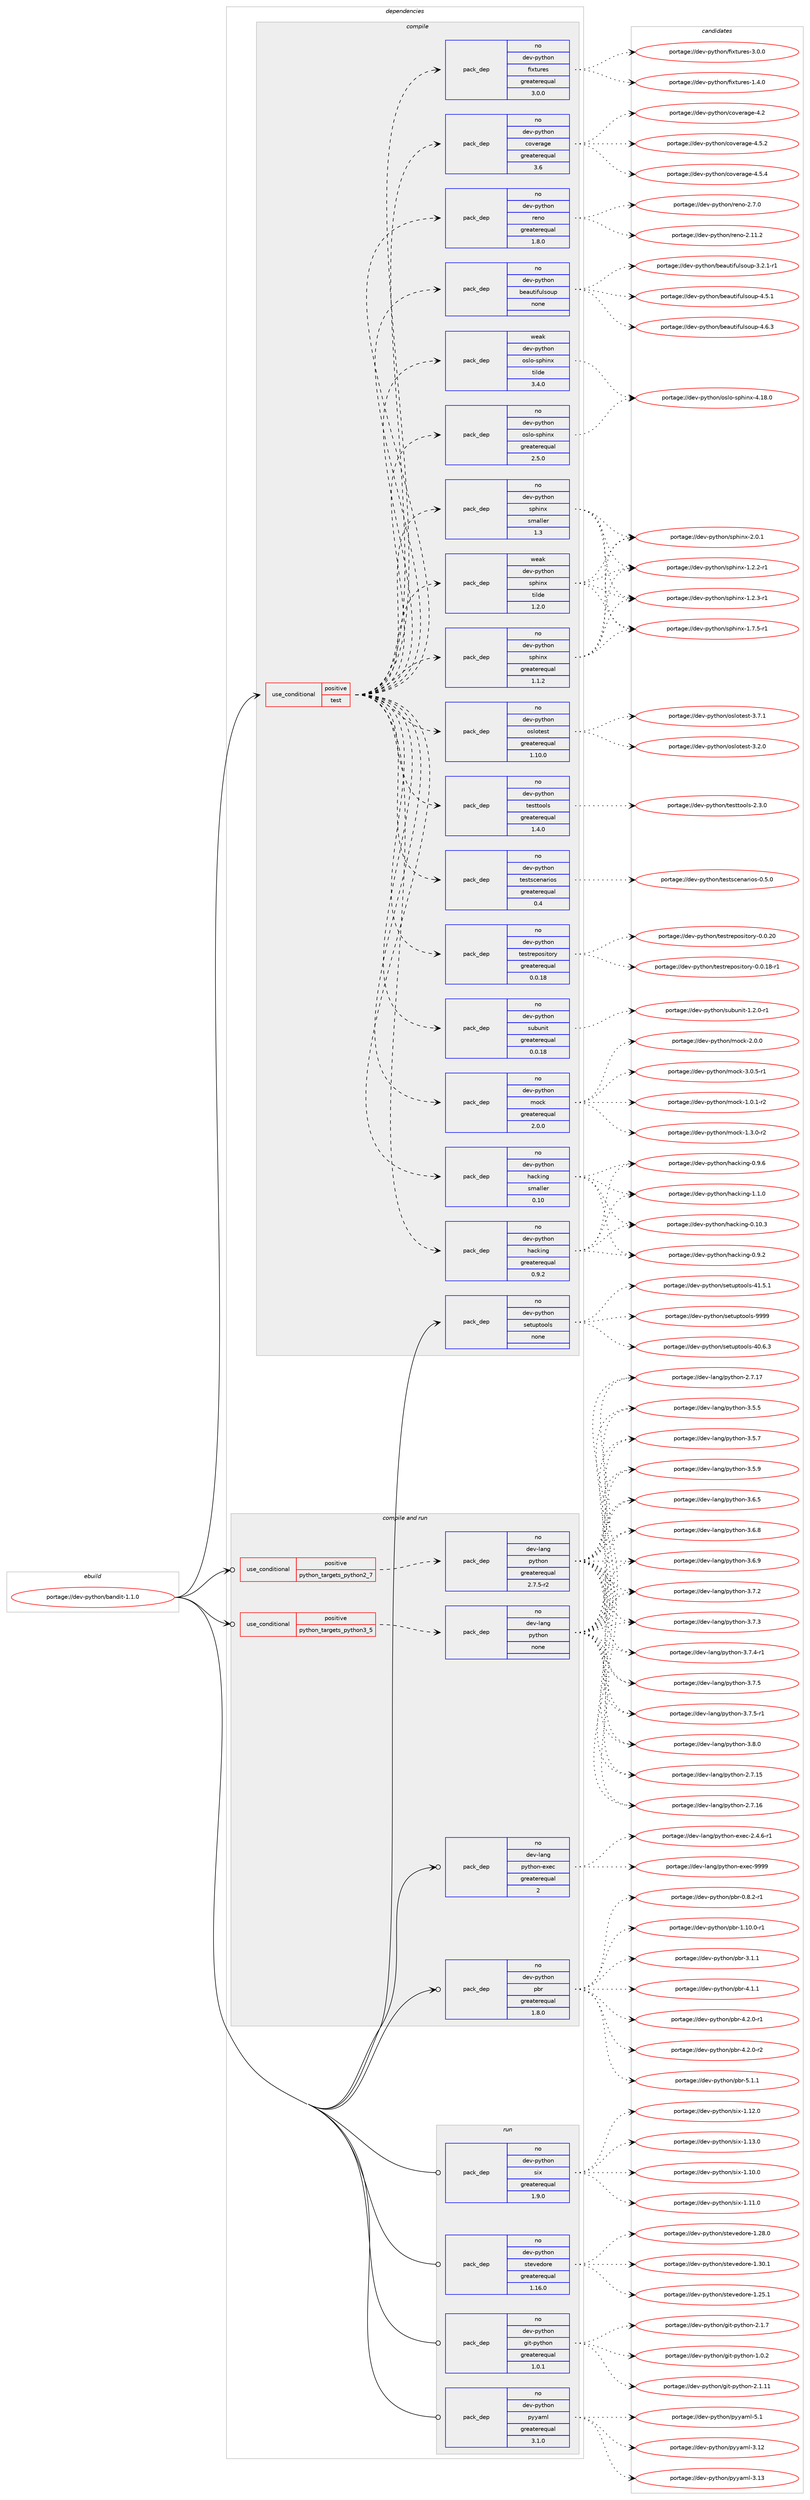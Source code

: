 digraph prolog {

# *************
# Graph options
# *************

newrank=true;
concentrate=true;
compound=true;
graph [rankdir=LR,fontname=Helvetica,fontsize=10,ranksep=1.5];#, ranksep=2.5, nodesep=0.2];
edge  [arrowhead=vee];
node  [fontname=Helvetica,fontsize=10];

# **********
# The ebuild
# **********

subgraph cluster_leftcol {
color=gray;
rank=same;
label=<<i>ebuild</i>>;
id [label="portage://dev-python/bandit-1.1.0", color=red, width=4, href="../dev-python/bandit-1.1.0.svg"];
}

# ****************
# The dependencies
# ****************

subgraph cluster_midcol {
color=gray;
label=<<i>dependencies</i>>;
subgraph cluster_compile {
fillcolor="#eeeeee";
style=filled;
label=<<i>compile</i>>;
subgraph cond26045 {
dependency131256 [label=<<TABLE BORDER="0" CELLBORDER="1" CELLSPACING="0" CELLPADDING="4"><TR><TD ROWSPAN="3" CELLPADDING="10">use_conditional</TD></TR><TR><TD>positive</TD></TR><TR><TD>test</TD></TR></TABLE>>, shape=none, color=red];
subgraph pack101906 {
dependency131257 [label=<<TABLE BORDER="0" CELLBORDER="1" CELLSPACING="0" CELLPADDING="4" WIDTH="220"><TR><TD ROWSPAN="6" CELLPADDING="30">pack_dep</TD></TR><TR><TD WIDTH="110">no</TD></TR><TR><TD>dev-python</TD></TR><TR><TD>coverage</TD></TR><TR><TD>greaterequal</TD></TR><TR><TD>3.6</TD></TR></TABLE>>, shape=none, color=blue];
}
dependency131256:e -> dependency131257:w [weight=20,style="dashed",arrowhead="vee"];
subgraph pack101907 {
dependency131258 [label=<<TABLE BORDER="0" CELLBORDER="1" CELLSPACING="0" CELLPADDING="4" WIDTH="220"><TR><TD ROWSPAN="6" CELLPADDING="30">pack_dep</TD></TR><TR><TD WIDTH="110">no</TD></TR><TR><TD>dev-python</TD></TR><TR><TD>fixtures</TD></TR><TR><TD>greaterequal</TD></TR><TR><TD>3.0.0</TD></TR></TABLE>>, shape=none, color=blue];
}
dependency131256:e -> dependency131258:w [weight=20,style="dashed",arrowhead="vee"];
subgraph pack101908 {
dependency131259 [label=<<TABLE BORDER="0" CELLBORDER="1" CELLSPACING="0" CELLPADDING="4" WIDTH="220"><TR><TD ROWSPAN="6" CELLPADDING="30">pack_dep</TD></TR><TR><TD WIDTH="110">no</TD></TR><TR><TD>dev-python</TD></TR><TR><TD>hacking</TD></TR><TR><TD>greaterequal</TD></TR><TR><TD>0.9.2</TD></TR></TABLE>>, shape=none, color=blue];
}
dependency131256:e -> dependency131259:w [weight=20,style="dashed",arrowhead="vee"];
subgraph pack101909 {
dependency131260 [label=<<TABLE BORDER="0" CELLBORDER="1" CELLSPACING="0" CELLPADDING="4" WIDTH="220"><TR><TD ROWSPAN="6" CELLPADDING="30">pack_dep</TD></TR><TR><TD WIDTH="110">no</TD></TR><TR><TD>dev-python</TD></TR><TR><TD>hacking</TD></TR><TR><TD>smaller</TD></TR><TR><TD>0.10</TD></TR></TABLE>>, shape=none, color=blue];
}
dependency131256:e -> dependency131260:w [weight=20,style="dashed",arrowhead="vee"];
subgraph pack101910 {
dependency131261 [label=<<TABLE BORDER="0" CELLBORDER="1" CELLSPACING="0" CELLPADDING="4" WIDTH="220"><TR><TD ROWSPAN="6" CELLPADDING="30">pack_dep</TD></TR><TR><TD WIDTH="110">no</TD></TR><TR><TD>dev-python</TD></TR><TR><TD>mock</TD></TR><TR><TD>greaterequal</TD></TR><TR><TD>2.0.0</TD></TR></TABLE>>, shape=none, color=blue];
}
dependency131256:e -> dependency131261:w [weight=20,style="dashed",arrowhead="vee"];
subgraph pack101911 {
dependency131262 [label=<<TABLE BORDER="0" CELLBORDER="1" CELLSPACING="0" CELLPADDING="4" WIDTH="220"><TR><TD ROWSPAN="6" CELLPADDING="30">pack_dep</TD></TR><TR><TD WIDTH="110">no</TD></TR><TR><TD>dev-python</TD></TR><TR><TD>subunit</TD></TR><TR><TD>greaterequal</TD></TR><TR><TD>0.0.18</TD></TR></TABLE>>, shape=none, color=blue];
}
dependency131256:e -> dependency131262:w [weight=20,style="dashed",arrowhead="vee"];
subgraph pack101912 {
dependency131263 [label=<<TABLE BORDER="0" CELLBORDER="1" CELLSPACING="0" CELLPADDING="4" WIDTH="220"><TR><TD ROWSPAN="6" CELLPADDING="30">pack_dep</TD></TR><TR><TD WIDTH="110">no</TD></TR><TR><TD>dev-python</TD></TR><TR><TD>testrepository</TD></TR><TR><TD>greaterequal</TD></TR><TR><TD>0.0.18</TD></TR></TABLE>>, shape=none, color=blue];
}
dependency131256:e -> dependency131263:w [weight=20,style="dashed",arrowhead="vee"];
subgraph pack101913 {
dependency131264 [label=<<TABLE BORDER="0" CELLBORDER="1" CELLSPACING="0" CELLPADDING="4" WIDTH="220"><TR><TD ROWSPAN="6" CELLPADDING="30">pack_dep</TD></TR><TR><TD WIDTH="110">no</TD></TR><TR><TD>dev-python</TD></TR><TR><TD>testscenarios</TD></TR><TR><TD>greaterequal</TD></TR><TR><TD>0.4</TD></TR></TABLE>>, shape=none, color=blue];
}
dependency131256:e -> dependency131264:w [weight=20,style="dashed",arrowhead="vee"];
subgraph pack101914 {
dependency131265 [label=<<TABLE BORDER="0" CELLBORDER="1" CELLSPACING="0" CELLPADDING="4" WIDTH="220"><TR><TD ROWSPAN="6" CELLPADDING="30">pack_dep</TD></TR><TR><TD WIDTH="110">no</TD></TR><TR><TD>dev-python</TD></TR><TR><TD>testtools</TD></TR><TR><TD>greaterequal</TD></TR><TR><TD>1.4.0</TD></TR></TABLE>>, shape=none, color=blue];
}
dependency131256:e -> dependency131265:w [weight=20,style="dashed",arrowhead="vee"];
subgraph pack101915 {
dependency131266 [label=<<TABLE BORDER="0" CELLBORDER="1" CELLSPACING="0" CELLPADDING="4" WIDTH="220"><TR><TD ROWSPAN="6" CELLPADDING="30">pack_dep</TD></TR><TR><TD WIDTH="110">no</TD></TR><TR><TD>dev-python</TD></TR><TR><TD>oslotest</TD></TR><TR><TD>greaterequal</TD></TR><TR><TD>1.10.0</TD></TR></TABLE>>, shape=none, color=blue];
}
dependency131256:e -> dependency131266:w [weight=20,style="dashed",arrowhead="vee"];
subgraph pack101916 {
dependency131267 [label=<<TABLE BORDER="0" CELLBORDER="1" CELLSPACING="0" CELLPADDING="4" WIDTH="220"><TR><TD ROWSPAN="6" CELLPADDING="30">pack_dep</TD></TR><TR><TD WIDTH="110">no</TD></TR><TR><TD>dev-python</TD></TR><TR><TD>sphinx</TD></TR><TR><TD>greaterequal</TD></TR><TR><TD>1.1.2</TD></TR></TABLE>>, shape=none, color=blue];
}
dependency131256:e -> dependency131267:w [weight=20,style="dashed",arrowhead="vee"];
subgraph pack101917 {
dependency131268 [label=<<TABLE BORDER="0" CELLBORDER="1" CELLSPACING="0" CELLPADDING="4" WIDTH="220"><TR><TD ROWSPAN="6" CELLPADDING="30">pack_dep</TD></TR><TR><TD WIDTH="110">weak</TD></TR><TR><TD>dev-python</TD></TR><TR><TD>sphinx</TD></TR><TR><TD>tilde</TD></TR><TR><TD>1.2.0</TD></TR></TABLE>>, shape=none, color=blue];
}
dependency131256:e -> dependency131268:w [weight=20,style="dashed",arrowhead="vee"];
subgraph pack101918 {
dependency131269 [label=<<TABLE BORDER="0" CELLBORDER="1" CELLSPACING="0" CELLPADDING="4" WIDTH="220"><TR><TD ROWSPAN="6" CELLPADDING="30">pack_dep</TD></TR><TR><TD WIDTH="110">no</TD></TR><TR><TD>dev-python</TD></TR><TR><TD>sphinx</TD></TR><TR><TD>smaller</TD></TR><TR><TD>1.3</TD></TR></TABLE>>, shape=none, color=blue];
}
dependency131256:e -> dependency131269:w [weight=20,style="dashed",arrowhead="vee"];
subgraph pack101919 {
dependency131270 [label=<<TABLE BORDER="0" CELLBORDER="1" CELLSPACING="0" CELLPADDING="4" WIDTH="220"><TR><TD ROWSPAN="6" CELLPADDING="30">pack_dep</TD></TR><TR><TD WIDTH="110">no</TD></TR><TR><TD>dev-python</TD></TR><TR><TD>oslo-sphinx</TD></TR><TR><TD>greaterequal</TD></TR><TR><TD>2.5.0</TD></TR></TABLE>>, shape=none, color=blue];
}
dependency131256:e -> dependency131270:w [weight=20,style="dashed",arrowhead="vee"];
subgraph pack101920 {
dependency131271 [label=<<TABLE BORDER="0" CELLBORDER="1" CELLSPACING="0" CELLPADDING="4" WIDTH="220"><TR><TD ROWSPAN="6" CELLPADDING="30">pack_dep</TD></TR><TR><TD WIDTH="110">weak</TD></TR><TR><TD>dev-python</TD></TR><TR><TD>oslo-sphinx</TD></TR><TR><TD>tilde</TD></TR><TR><TD>3.4.0</TD></TR></TABLE>>, shape=none, color=blue];
}
dependency131256:e -> dependency131271:w [weight=20,style="dashed",arrowhead="vee"];
subgraph pack101921 {
dependency131272 [label=<<TABLE BORDER="0" CELLBORDER="1" CELLSPACING="0" CELLPADDING="4" WIDTH="220"><TR><TD ROWSPAN="6" CELLPADDING="30">pack_dep</TD></TR><TR><TD WIDTH="110">no</TD></TR><TR><TD>dev-python</TD></TR><TR><TD>beautifulsoup</TD></TR><TR><TD>none</TD></TR><TR><TD></TD></TR></TABLE>>, shape=none, color=blue];
}
dependency131256:e -> dependency131272:w [weight=20,style="dashed",arrowhead="vee"];
subgraph pack101922 {
dependency131273 [label=<<TABLE BORDER="0" CELLBORDER="1" CELLSPACING="0" CELLPADDING="4" WIDTH="220"><TR><TD ROWSPAN="6" CELLPADDING="30">pack_dep</TD></TR><TR><TD WIDTH="110">no</TD></TR><TR><TD>dev-python</TD></TR><TR><TD>reno</TD></TR><TR><TD>greaterequal</TD></TR><TR><TD>1.8.0</TD></TR></TABLE>>, shape=none, color=blue];
}
dependency131256:e -> dependency131273:w [weight=20,style="dashed",arrowhead="vee"];
}
id:e -> dependency131256:w [weight=20,style="solid",arrowhead="vee"];
subgraph pack101923 {
dependency131274 [label=<<TABLE BORDER="0" CELLBORDER="1" CELLSPACING="0" CELLPADDING="4" WIDTH="220"><TR><TD ROWSPAN="6" CELLPADDING="30">pack_dep</TD></TR><TR><TD WIDTH="110">no</TD></TR><TR><TD>dev-python</TD></TR><TR><TD>setuptools</TD></TR><TR><TD>none</TD></TR><TR><TD></TD></TR></TABLE>>, shape=none, color=blue];
}
id:e -> dependency131274:w [weight=20,style="solid",arrowhead="vee"];
}
subgraph cluster_compileandrun {
fillcolor="#eeeeee";
style=filled;
label=<<i>compile and run</i>>;
subgraph cond26046 {
dependency131275 [label=<<TABLE BORDER="0" CELLBORDER="1" CELLSPACING="0" CELLPADDING="4"><TR><TD ROWSPAN="3" CELLPADDING="10">use_conditional</TD></TR><TR><TD>positive</TD></TR><TR><TD>python_targets_python2_7</TD></TR></TABLE>>, shape=none, color=red];
subgraph pack101924 {
dependency131276 [label=<<TABLE BORDER="0" CELLBORDER="1" CELLSPACING="0" CELLPADDING="4" WIDTH="220"><TR><TD ROWSPAN="6" CELLPADDING="30">pack_dep</TD></TR><TR><TD WIDTH="110">no</TD></TR><TR><TD>dev-lang</TD></TR><TR><TD>python</TD></TR><TR><TD>greaterequal</TD></TR><TR><TD>2.7.5-r2</TD></TR></TABLE>>, shape=none, color=blue];
}
dependency131275:e -> dependency131276:w [weight=20,style="dashed",arrowhead="vee"];
}
id:e -> dependency131275:w [weight=20,style="solid",arrowhead="odotvee"];
subgraph cond26047 {
dependency131277 [label=<<TABLE BORDER="0" CELLBORDER="1" CELLSPACING="0" CELLPADDING="4"><TR><TD ROWSPAN="3" CELLPADDING="10">use_conditional</TD></TR><TR><TD>positive</TD></TR><TR><TD>python_targets_python3_5</TD></TR></TABLE>>, shape=none, color=red];
subgraph pack101925 {
dependency131278 [label=<<TABLE BORDER="0" CELLBORDER="1" CELLSPACING="0" CELLPADDING="4" WIDTH="220"><TR><TD ROWSPAN="6" CELLPADDING="30">pack_dep</TD></TR><TR><TD WIDTH="110">no</TD></TR><TR><TD>dev-lang</TD></TR><TR><TD>python</TD></TR><TR><TD>none</TD></TR><TR><TD></TD></TR></TABLE>>, shape=none, color=blue];
}
dependency131277:e -> dependency131278:w [weight=20,style="dashed",arrowhead="vee"];
}
id:e -> dependency131277:w [weight=20,style="solid",arrowhead="odotvee"];
subgraph pack101926 {
dependency131279 [label=<<TABLE BORDER="0" CELLBORDER="1" CELLSPACING="0" CELLPADDING="4" WIDTH="220"><TR><TD ROWSPAN="6" CELLPADDING="30">pack_dep</TD></TR><TR><TD WIDTH="110">no</TD></TR><TR><TD>dev-lang</TD></TR><TR><TD>python-exec</TD></TR><TR><TD>greaterequal</TD></TR><TR><TD>2</TD></TR></TABLE>>, shape=none, color=blue];
}
id:e -> dependency131279:w [weight=20,style="solid",arrowhead="odotvee"];
subgraph pack101927 {
dependency131280 [label=<<TABLE BORDER="0" CELLBORDER="1" CELLSPACING="0" CELLPADDING="4" WIDTH="220"><TR><TD ROWSPAN="6" CELLPADDING="30">pack_dep</TD></TR><TR><TD WIDTH="110">no</TD></TR><TR><TD>dev-python</TD></TR><TR><TD>pbr</TD></TR><TR><TD>greaterequal</TD></TR><TR><TD>1.8.0</TD></TR></TABLE>>, shape=none, color=blue];
}
id:e -> dependency131280:w [weight=20,style="solid",arrowhead="odotvee"];
}
subgraph cluster_run {
fillcolor="#eeeeee";
style=filled;
label=<<i>run</i>>;
subgraph pack101928 {
dependency131281 [label=<<TABLE BORDER="0" CELLBORDER="1" CELLSPACING="0" CELLPADDING="4" WIDTH="220"><TR><TD ROWSPAN="6" CELLPADDING="30">pack_dep</TD></TR><TR><TD WIDTH="110">no</TD></TR><TR><TD>dev-python</TD></TR><TR><TD>git-python</TD></TR><TR><TD>greaterequal</TD></TR><TR><TD>1.0.1</TD></TR></TABLE>>, shape=none, color=blue];
}
id:e -> dependency131281:w [weight=20,style="solid",arrowhead="odot"];
subgraph pack101929 {
dependency131282 [label=<<TABLE BORDER="0" CELLBORDER="1" CELLSPACING="0" CELLPADDING="4" WIDTH="220"><TR><TD ROWSPAN="6" CELLPADDING="30">pack_dep</TD></TR><TR><TD WIDTH="110">no</TD></TR><TR><TD>dev-python</TD></TR><TR><TD>pyyaml</TD></TR><TR><TD>greaterequal</TD></TR><TR><TD>3.1.0</TD></TR></TABLE>>, shape=none, color=blue];
}
id:e -> dependency131282:w [weight=20,style="solid",arrowhead="odot"];
subgraph pack101930 {
dependency131283 [label=<<TABLE BORDER="0" CELLBORDER="1" CELLSPACING="0" CELLPADDING="4" WIDTH="220"><TR><TD ROWSPAN="6" CELLPADDING="30">pack_dep</TD></TR><TR><TD WIDTH="110">no</TD></TR><TR><TD>dev-python</TD></TR><TR><TD>six</TD></TR><TR><TD>greaterequal</TD></TR><TR><TD>1.9.0</TD></TR></TABLE>>, shape=none, color=blue];
}
id:e -> dependency131283:w [weight=20,style="solid",arrowhead="odot"];
subgraph pack101931 {
dependency131284 [label=<<TABLE BORDER="0" CELLBORDER="1" CELLSPACING="0" CELLPADDING="4" WIDTH="220"><TR><TD ROWSPAN="6" CELLPADDING="30">pack_dep</TD></TR><TR><TD WIDTH="110">no</TD></TR><TR><TD>dev-python</TD></TR><TR><TD>stevedore</TD></TR><TR><TD>greaterequal</TD></TR><TR><TD>1.16.0</TD></TR></TABLE>>, shape=none, color=blue];
}
id:e -> dependency131284:w [weight=20,style="solid",arrowhead="odot"];
}
}

# **************
# The candidates
# **************

subgraph cluster_choices {
rank=same;
color=gray;
label=<<i>candidates</i>>;

subgraph choice101906 {
color=black;
nodesep=1;
choiceportage1001011184511212111610411111047991111181011149710310145524650 [label="portage://dev-python/coverage-4.2", color=red, width=4,href="../dev-python/coverage-4.2.svg"];
choiceportage10010111845112121116104111110479911111810111497103101455246534650 [label="portage://dev-python/coverage-4.5.2", color=red, width=4,href="../dev-python/coverage-4.5.2.svg"];
choiceportage10010111845112121116104111110479911111810111497103101455246534652 [label="portage://dev-python/coverage-4.5.4", color=red, width=4,href="../dev-python/coverage-4.5.4.svg"];
dependency131257:e -> choiceportage1001011184511212111610411111047991111181011149710310145524650:w [style=dotted,weight="100"];
dependency131257:e -> choiceportage10010111845112121116104111110479911111810111497103101455246534650:w [style=dotted,weight="100"];
dependency131257:e -> choiceportage10010111845112121116104111110479911111810111497103101455246534652:w [style=dotted,weight="100"];
}
subgraph choice101907 {
color=black;
nodesep=1;
choiceportage1001011184511212111610411111047102105120116117114101115454946524648 [label="portage://dev-python/fixtures-1.4.0", color=red, width=4,href="../dev-python/fixtures-1.4.0.svg"];
choiceportage1001011184511212111610411111047102105120116117114101115455146484648 [label="portage://dev-python/fixtures-3.0.0", color=red, width=4,href="../dev-python/fixtures-3.0.0.svg"];
dependency131258:e -> choiceportage1001011184511212111610411111047102105120116117114101115454946524648:w [style=dotted,weight="100"];
dependency131258:e -> choiceportage1001011184511212111610411111047102105120116117114101115455146484648:w [style=dotted,weight="100"];
}
subgraph choice101908 {
color=black;
nodesep=1;
choiceportage1001011184511212111610411111047104979910710511010345484649484651 [label="portage://dev-python/hacking-0.10.3", color=red, width=4,href="../dev-python/hacking-0.10.3.svg"];
choiceportage10010111845112121116104111110471049799107105110103454846574650 [label="portage://dev-python/hacking-0.9.2", color=red, width=4,href="../dev-python/hacking-0.9.2.svg"];
choiceportage10010111845112121116104111110471049799107105110103454846574654 [label="portage://dev-python/hacking-0.9.6", color=red, width=4,href="../dev-python/hacking-0.9.6.svg"];
choiceportage10010111845112121116104111110471049799107105110103454946494648 [label="portage://dev-python/hacking-1.1.0", color=red, width=4,href="../dev-python/hacking-1.1.0.svg"];
dependency131259:e -> choiceportage1001011184511212111610411111047104979910710511010345484649484651:w [style=dotted,weight="100"];
dependency131259:e -> choiceportage10010111845112121116104111110471049799107105110103454846574650:w [style=dotted,weight="100"];
dependency131259:e -> choiceportage10010111845112121116104111110471049799107105110103454846574654:w [style=dotted,weight="100"];
dependency131259:e -> choiceportage10010111845112121116104111110471049799107105110103454946494648:w [style=dotted,weight="100"];
}
subgraph choice101909 {
color=black;
nodesep=1;
choiceportage1001011184511212111610411111047104979910710511010345484649484651 [label="portage://dev-python/hacking-0.10.3", color=red, width=4,href="../dev-python/hacking-0.10.3.svg"];
choiceportage10010111845112121116104111110471049799107105110103454846574650 [label="portage://dev-python/hacking-0.9.2", color=red, width=4,href="../dev-python/hacking-0.9.2.svg"];
choiceportage10010111845112121116104111110471049799107105110103454846574654 [label="portage://dev-python/hacking-0.9.6", color=red, width=4,href="../dev-python/hacking-0.9.6.svg"];
choiceportage10010111845112121116104111110471049799107105110103454946494648 [label="portage://dev-python/hacking-1.1.0", color=red, width=4,href="../dev-python/hacking-1.1.0.svg"];
dependency131260:e -> choiceportage1001011184511212111610411111047104979910710511010345484649484651:w [style=dotted,weight="100"];
dependency131260:e -> choiceportage10010111845112121116104111110471049799107105110103454846574650:w [style=dotted,weight="100"];
dependency131260:e -> choiceportage10010111845112121116104111110471049799107105110103454846574654:w [style=dotted,weight="100"];
dependency131260:e -> choiceportage10010111845112121116104111110471049799107105110103454946494648:w [style=dotted,weight="100"];
}
subgraph choice101910 {
color=black;
nodesep=1;
choiceportage1001011184511212111610411111047109111991074549464846494511450 [label="portage://dev-python/mock-1.0.1-r2", color=red, width=4,href="../dev-python/mock-1.0.1-r2.svg"];
choiceportage1001011184511212111610411111047109111991074549465146484511450 [label="portage://dev-python/mock-1.3.0-r2", color=red, width=4,href="../dev-python/mock-1.3.0-r2.svg"];
choiceportage100101118451121211161041111104710911199107455046484648 [label="portage://dev-python/mock-2.0.0", color=red, width=4,href="../dev-python/mock-2.0.0.svg"];
choiceportage1001011184511212111610411111047109111991074551464846534511449 [label="portage://dev-python/mock-3.0.5-r1", color=red, width=4,href="../dev-python/mock-3.0.5-r1.svg"];
dependency131261:e -> choiceportage1001011184511212111610411111047109111991074549464846494511450:w [style=dotted,weight="100"];
dependency131261:e -> choiceportage1001011184511212111610411111047109111991074549465146484511450:w [style=dotted,weight="100"];
dependency131261:e -> choiceportage100101118451121211161041111104710911199107455046484648:w [style=dotted,weight="100"];
dependency131261:e -> choiceportage1001011184511212111610411111047109111991074551464846534511449:w [style=dotted,weight="100"];
}
subgraph choice101911 {
color=black;
nodesep=1;
choiceportage1001011184511212111610411111047115117981171101051164549465046484511449 [label="portage://dev-python/subunit-1.2.0-r1", color=red, width=4,href="../dev-python/subunit-1.2.0-r1.svg"];
dependency131262:e -> choiceportage1001011184511212111610411111047115117981171101051164549465046484511449:w [style=dotted,weight="100"];
}
subgraph choice101912 {
color=black;
nodesep=1;
choiceportage1001011184511212111610411111047116101115116114101112111115105116111114121454846484649564511449 [label="portage://dev-python/testrepository-0.0.18-r1", color=red, width=4,href="../dev-python/testrepository-0.0.18-r1.svg"];
choiceportage100101118451121211161041111104711610111511611410111211111510511611111412145484648465048 [label="portage://dev-python/testrepository-0.0.20", color=red, width=4,href="../dev-python/testrepository-0.0.20.svg"];
dependency131263:e -> choiceportage1001011184511212111610411111047116101115116114101112111115105116111114121454846484649564511449:w [style=dotted,weight="100"];
dependency131263:e -> choiceportage100101118451121211161041111104711610111511611410111211111510511611111412145484648465048:w [style=dotted,weight="100"];
}
subgraph choice101913 {
color=black;
nodesep=1;
choiceportage10010111845112121116104111110471161011151161159910111097114105111115454846534648 [label="portage://dev-python/testscenarios-0.5.0", color=red, width=4,href="../dev-python/testscenarios-0.5.0.svg"];
dependency131264:e -> choiceportage10010111845112121116104111110471161011151161159910111097114105111115454846534648:w [style=dotted,weight="100"];
}
subgraph choice101914 {
color=black;
nodesep=1;
choiceportage1001011184511212111610411111047116101115116116111111108115455046514648 [label="portage://dev-python/testtools-2.3.0", color=red, width=4,href="../dev-python/testtools-2.3.0.svg"];
dependency131265:e -> choiceportage1001011184511212111610411111047116101115116116111111108115455046514648:w [style=dotted,weight="100"];
}
subgraph choice101915 {
color=black;
nodesep=1;
choiceportage1001011184511212111610411111047111115108111116101115116455146504648 [label="portage://dev-python/oslotest-3.2.0", color=red, width=4,href="../dev-python/oslotest-3.2.0.svg"];
choiceportage1001011184511212111610411111047111115108111116101115116455146554649 [label="portage://dev-python/oslotest-3.7.1", color=red, width=4,href="../dev-python/oslotest-3.7.1.svg"];
dependency131266:e -> choiceportage1001011184511212111610411111047111115108111116101115116455146504648:w [style=dotted,weight="100"];
dependency131266:e -> choiceportage1001011184511212111610411111047111115108111116101115116455146554649:w [style=dotted,weight="100"];
}
subgraph choice101916 {
color=black;
nodesep=1;
choiceportage10010111845112121116104111110471151121041051101204549465046504511449 [label="portage://dev-python/sphinx-1.2.2-r1", color=red, width=4,href="../dev-python/sphinx-1.2.2-r1.svg"];
choiceportage10010111845112121116104111110471151121041051101204549465046514511449 [label="portage://dev-python/sphinx-1.2.3-r1", color=red, width=4,href="../dev-python/sphinx-1.2.3-r1.svg"];
choiceportage10010111845112121116104111110471151121041051101204549465546534511449 [label="portage://dev-python/sphinx-1.7.5-r1", color=red, width=4,href="../dev-python/sphinx-1.7.5-r1.svg"];
choiceportage1001011184511212111610411111047115112104105110120455046484649 [label="portage://dev-python/sphinx-2.0.1", color=red, width=4,href="../dev-python/sphinx-2.0.1.svg"];
dependency131267:e -> choiceportage10010111845112121116104111110471151121041051101204549465046504511449:w [style=dotted,weight="100"];
dependency131267:e -> choiceportage10010111845112121116104111110471151121041051101204549465046514511449:w [style=dotted,weight="100"];
dependency131267:e -> choiceportage10010111845112121116104111110471151121041051101204549465546534511449:w [style=dotted,weight="100"];
dependency131267:e -> choiceportage1001011184511212111610411111047115112104105110120455046484649:w [style=dotted,weight="100"];
}
subgraph choice101917 {
color=black;
nodesep=1;
choiceportage10010111845112121116104111110471151121041051101204549465046504511449 [label="portage://dev-python/sphinx-1.2.2-r1", color=red, width=4,href="../dev-python/sphinx-1.2.2-r1.svg"];
choiceportage10010111845112121116104111110471151121041051101204549465046514511449 [label="portage://dev-python/sphinx-1.2.3-r1", color=red, width=4,href="../dev-python/sphinx-1.2.3-r1.svg"];
choiceportage10010111845112121116104111110471151121041051101204549465546534511449 [label="portage://dev-python/sphinx-1.7.5-r1", color=red, width=4,href="../dev-python/sphinx-1.7.5-r1.svg"];
choiceportage1001011184511212111610411111047115112104105110120455046484649 [label="portage://dev-python/sphinx-2.0.1", color=red, width=4,href="../dev-python/sphinx-2.0.1.svg"];
dependency131268:e -> choiceportage10010111845112121116104111110471151121041051101204549465046504511449:w [style=dotted,weight="100"];
dependency131268:e -> choiceportage10010111845112121116104111110471151121041051101204549465046514511449:w [style=dotted,weight="100"];
dependency131268:e -> choiceportage10010111845112121116104111110471151121041051101204549465546534511449:w [style=dotted,weight="100"];
dependency131268:e -> choiceportage1001011184511212111610411111047115112104105110120455046484649:w [style=dotted,weight="100"];
}
subgraph choice101918 {
color=black;
nodesep=1;
choiceportage10010111845112121116104111110471151121041051101204549465046504511449 [label="portage://dev-python/sphinx-1.2.2-r1", color=red, width=4,href="../dev-python/sphinx-1.2.2-r1.svg"];
choiceportage10010111845112121116104111110471151121041051101204549465046514511449 [label="portage://dev-python/sphinx-1.2.3-r1", color=red, width=4,href="../dev-python/sphinx-1.2.3-r1.svg"];
choiceportage10010111845112121116104111110471151121041051101204549465546534511449 [label="portage://dev-python/sphinx-1.7.5-r1", color=red, width=4,href="../dev-python/sphinx-1.7.5-r1.svg"];
choiceportage1001011184511212111610411111047115112104105110120455046484649 [label="portage://dev-python/sphinx-2.0.1", color=red, width=4,href="../dev-python/sphinx-2.0.1.svg"];
dependency131269:e -> choiceportage10010111845112121116104111110471151121041051101204549465046504511449:w [style=dotted,weight="100"];
dependency131269:e -> choiceportage10010111845112121116104111110471151121041051101204549465046514511449:w [style=dotted,weight="100"];
dependency131269:e -> choiceportage10010111845112121116104111110471151121041051101204549465546534511449:w [style=dotted,weight="100"];
dependency131269:e -> choiceportage1001011184511212111610411111047115112104105110120455046484649:w [style=dotted,weight="100"];
}
subgraph choice101919 {
color=black;
nodesep=1;
choiceportage10010111845112121116104111110471111151081114511511210410511012045524649564648 [label="portage://dev-python/oslo-sphinx-4.18.0", color=red, width=4,href="../dev-python/oslo-sphinx-4.18.0.svg"];
dependency131270:e -> choiceportage10010111845112121116104111110471111151081114511511210410511012045524649564648:w [style=dotted,weight="100"];
}
subgraph choice101920 {
color=black;
nodesep=1;
choiceportage10010111845112121116104111110471111151081114511511210410511012045524649564648 [label="portage://dev-python/oslo-sphinx-4.18.0", color=red, width=4,href="../dev-python/oslo-sphinx-4.18.0.svg"];
dependency131271:e -> choiceportage10010111845112121116104111110471111151081114511511210410511012045524649564648:w [style=dotted,weight="100"];
}
subgraph choice101921 {
color=black;
nodesep=1;
choiceportage100101118451121211161041111104798101971171161051021171081151111171124551465046494511449 [label="portage://dev-python/beautifulsoup-3.2.1-r1", color=red, width=4,href="../dev-python/beautifulsoup-3.2.1-r1.svg"];
choiceportage10010111845112121116104111110479810197117116105102117108115111117112455246534649 [label="portage://dev-python/beautifulsoup-4.5.1", color=red, width=4,href="../dev-python/beautifulsoup-4.5.1.svg"];
choiceportage10010111845112121116104111110479810197117116105102117108115111117112455246544651 [label="portage://dev-python/beautifulsoup-4.6.3", color=red, width=4,href="../dev-python/beautifulsoup-4.6.3.svg"];
dependency131272:e -> choiceportage100101118451121211161041111104798101971171161051021171081151111171124551465046494511449:w [style=dotted,weight="100"];
dependency131272:e -> choiceportage10010111845112121116104111110479810197117116105102117108115111117112455246534649:w [style=dotted,weight="100"];
dependency131272:e -> choiceportage10010111845112121116104111110479810197117116105102117108115111117112455246544651:w [style=dotted,weight="100"];
}
subgraph choice101922 {
color=black;
nodesep=1;
choiceportage100101118451121211161041111104711410111011145504649494650 [label="portage://dev-python/reno-2.11.2", color=red, width=4,href="../dev-python/reno-2.11.2.svg"];
choiceportage1001011184511212111610411111047114101110111455046554648 [label="portage://dev-python/reno-2.7.0", color=red, width=4,href="../dev-python/reno-2.7.0.svg"];
dependency131273:e -> choiceportage100101118451121211161041111104711410111011145504649494650:w [style=dotted,weight="100"];
dependency131273:e -> choiceportage1001011184511212111610411111047114101110111455046554648:w [style=dotted,weight="100"];
}
subgraph choice101923 {
color=black;
nodesep=1;
choiceportage100101118451121211161041111104711510111611711211611111110811545524846544651 [label="portage://dev-python/setuptools-40.6.3", color=red, width=4,href="../dev-python/setuptools-40.6.3.svg"];
choiceportage100101118451121211161041111104711510111611711211611111110811545524946534649 [label="portage://dev-python/setuptools-41.5.1", color=red, width=4,href="../dev-python/setuptools-41.5.1.svg"];
choiceportage10010111845112121116104111110471151011161171121161111111081154557575757 [label="portage://dev-python/setuptools-9999", color=red, width=4,href="../dev-python/setuptools-9999.svg"];
dependency131274:e -> choiceportage100101118451121211161041111104711510111611711211611111110811545524846544651:w [style=dotted,weight="100"];
dependency131274:e -> choiceportage100101118451121211161041111104711510111611711211611111110811545524946534649:w [style=dotted,weight="100"];
dependency131274:e -> choiceportage10010111845112121116104111110471151011161171121161111111081154557575757:w [style=dotted,weight="100"];
}
subgraph choice101924 {
color=black;
nodesep=1;
choiceportage10010111845108971101034711212111610411111045504655464953 [label="portage://dev-lang/python-2.7.15", color=red, width=4,href="../dev-lang/python-2.7.15.svg"];
choiceportage10010111845108971101034711212111610411111045504655464954 [label="portage://dev-lang/python-2.7.16", color=red, width=4,href="../dev-lang/python-2.7.16.svg"];
choiceportage10010111845108971101034711212111610411111045504655464955 [label="portage://dev-lang/python-2.7.17", color=red, width=4,href="../dev-lang/python-2.7.17.svg"];
choiceportage100101118451089711010347112121116104111110455146534653 [label="portage://dev-lang/python-3.5.5", color=red, width=4,href="../dev-lang/python-3.5.5.svg"];
choiceportage100101118451089711010347112121116104111110455146534655 [label="portage://dev-lang/python-3.5.7", color=red, width=4,href="../dev-lang/python-3.5.7.svg"];
choiceportage100101118451089711010347112121116104111110455146534657 [label="portage://dev-lang/python-3.5.9", color=red, width=4,href="../dev-lang/python-3.5.9.svg"];
choiceportage100101118451089711010347112121116104111110455146544653 [label="portage://dev-lang/python-3.6.5", color=red, width=4,href="../dev-lang/python-3.6.5.svg"];
choiceportage100101118451089711010347112121116104111110455146544656 [label="portage://dev-lang/python-3.6.8", color=red, width=4,href="../dev-lang/python-3.6.8.svg"];
choiceportage100101118451089711010347112121116104111110455146544657 [label="portage://dev-lang/python-3.6.9", color=red, width=4,href="../dev-lang/python-3.6.9.svg"];
choiceportage100101118451089711010347112121116104111110455146554650 [label="portage://dev-lang/python-3.7.2", color=red, width=4,href="../dev-lang/python-3.7.2.svg"];
choiceportage100101118451089711010347112121116104111110455146554651 [label="portage://dev-lang/python-3.7.3", color=red, width=4,href="../dev-lang/python-3.7.3.svg"];
choiceportage1001011184510897110103471121211161041111104551465546524511449 [label="portage://dev-lang/python-3.7.4-r1", color=red, width=4,href="../dev-lang/python-3.7.4-r1.svg"];
choiceportage100101118451089711010347112121116104111110455146554653 [label="portage://dev-lang/python-3.7.5", color=red, width=4,href="../dev-lang/python-3.7.5.svg"];
choiceportage1001011184510897110103471121211161041111104551465546534511449 [label="portage://dev-lang/python-3.7.5-r1", color=red, width=4,href="../dev-lang/python-3.7.5-r1.svg"];
choiceportage100101118451089711010347112121116104111110455146564648 [label="portage://dev-lang/python-3.8.0", color=red, width=4,href="../dev-lang/python-3.8.0.svg"];
dependency131276:e -> choiceportage10010111845108971101034711212111610411111045504655464953:w [style=dotted,weight="100"];
dependency131276:e -> choiceportage10010111845108971101034711212111610411111045504655464954:w [style=dotted,weight="100"];
dependency131276:e -> choiceportage10010111845108971101034711212111610411111045504655464955:w [style=dotted,weight="100"];
dependency131276:e -> choiceportage100101118451089711010347112121116104111110455146534653:w [style=dotted,weight="100"];
dependency131276:e -> choiceportage100101118451089711010347112121116104111110455146534655:w [style=dotted,weight="100"];
dependency131276:e -> choiceportage100101118451089711010347112121116104111110455146534657:w [style=dotted,weight="100"];
dependency131276:e -> choiceportage100101118451089711010347112121116104111110455146544653:w [style=dotted,weight="100"];
dependency131276:e -> choiceportage100101118451089711010347112121116104111110455146544656:w [style=dotted,weight="100"];
dependency131276:e -> choiceportage100101118451089711010347112121116104111110455146544657:w [style=dotted,weight="100"];
dependency131276:e -> choiceportage100101118451089711010347112121116104111110455146554650:w [style=dotted,weight="100"];
dependency131276:e -> choiceportage100101118451089711010347112121116104111110455146554651:w [style=dotted,weight="100"];
dependency131276:e -> choiceportage1001011184510897110103471121211161041111104551465546524511449:w [style=dotted,weight="100"];
dependency131276:e -> choiceportage100101118451089711010347112121116104111110455146554653:w [style=dotted,weight="100"];
dependency131276:e -> choiceportage1001011184510897110103471121211161041111104551465546534511449:w [style=dotted,weight="100"];
dependency131276:e -> choiceportage100101118451089711010347112121116104111110455146564648:w [style=dotted,weight="100"];
}
subgraph choice101925 {
color=black;
nodesep=1;
choiceportage10010111845108971101034711212111610411111045504655464953 [label="portage://dev-lang/python-2.7.15", color=red, width=4,href="../dev-lang/python-2.7.15.svg"];
choiceportage10010111845108971101034711212111610411111045504655464954 [label="portage://dev-lang/python-2.7.16", color=red, width=4,href="../dev-lang/python-2.7.16.svg"];
choiceportage10010111845108971101034711212111610411111045504655464955 [label="portage://dev-lang/python-2.7.17", color=red, width=4,href="../dev-lang/python-2.7.17.svg"];
choiceportage100101118451089711010347112121116104111110455146534653 [label="portage://dev-lang/python-3.5.5", color=red, width=4,href="../dev-lang/python-3.5.5.svg"];
choiceportage100101118451089711010347112121116104111110455146534655 [label="portage://dev-lang/python-3.5.7", color=red, width=4,href="../dev-lang/python-3.5.7.svg"];
choiceportage100101118451089711010347112121116104111110455146534657 [label="portage://dev-lang/python-3.5.9", color=red, width=4,href="../dev-lang/python-3.5.9.svg"];
choiceportage100101118451089711010347112121116104111110455146544653 [label="portage://dev-lang/python-3.6.5", color=red, width=4,href="../dev-lang/python-3.6.5.svg"];
choiceportage100101118451089711010347112121116104111110455146544656 [label="portage://dev-lang/python-3.6.8", color=red, width=4,href="../dev-lang/python-3.6.8.svg"];
choiceportage100101118451089711010347112121116104111110455146544657 [label="portage://dev-lang/python-3.6.9", color=red, width=4,href="../dev-lang/python-3.6.9.svg"];
choiceportage100101118451089711010347112121116104111110455146554650 [label="portage://dev-lang/python-3.7.2", color=red, width=4,href="../dev-lang/python-3.7.2.svg"];
choiceportage100101118451089711010347112121116104111110455146554651 [label="portage://dev-lang/python-3.7.3", color=red, width=4,href="../dev-lang/python-3.7.3.svg"];
choiceportage1001011184510897110103471121211161041111104551465546524511449 [label="portage://dev-lang/python-3.7.4-r1", color=red, width=4,href="../dev-lang/python-3.7.4-r1.svg"];
choiceportage100101118451089711010347112121116104111110455146554653 [label="portage://dev-lang/python-3.7.5", color=red, width=4,href="../dev-lang/python-3.7.5.svg"];
choiceportage1001011184510897110103471121211161041111104551465546534511449 [label="portage://dev-lang/python-3.7.5-r1", color=red, width=4,href="../dev-lang/python-3.7.5-r1.svg"];
choiceportage100101118451089711010347112121116104111110455146564648 [label="portage://dev-lang/python-3.8.0", color=red, width=4,href="../dev-lang/python-3.8.0.svg"];
dependency131278:e -> choiceportage10010111845108971101034711212111610411111045504655464953:w [style=dotted,weight="100"];
dependency131278:e -> choiceportage10010111845108971101034711212111610411111045504655464954:w [style=dotted,weight="100"];
dependency131278:e -> choiceportage10010111845108971101034711212111610411111045504655464955:w [style=dotted,weight="100"];
dependency131278:e -> choiceportage100101118451089711010347112121116104111110455146534653:w [style=dotted,weight="100"];
dependency131278:e -> choiceportage100101118451089711010347112121116104111110455146534655:w [style=dotted,weight="100"];
dependency131278:e -> choiceportage100101118451089711010347112121116104111110455146534657:w [style=dotted,weight="100"];
dependency131278:e -> choiceportage100101118451089711010347112121116104111110455146544653:w [style=dotted,weight="100"];
dependency131278:e -> choiceportage100101118451089711010347112121116104111110455146544656:w [style=dotted,weight="100"];
dependency131278:e -> choiceportage100101118451089711010347112121116104111110455146544657:w [style=dotted,weight="100"];
dependency131278:e -> choiceportage100101118451089711010347112121116104111110455146554650:w [style=dotted,weight="100"];
dependency131278:e -> choiceportage100101118451089711010347112121116104111110455146554651:w [style=dotted,weight="100"];
dependency131278:e -> choiceportage1001011184510897110103471121211161041111104551465546524511449:w [style=dotted,weight="100"];
dependency131278:e -> choiceportage100101118451089711010347112121116104111110455146554653:w [style=dotted,weight="100"];
dependency131278:e -> choiceportage1001011184510897110103471121211161041111104551465546534511449:w [style=dotted,weight="100"];
dependency131278:e -> choiceportage100101118451089711010347112121116104111110455146564648:w [style=dotted,weight="100"];
}
subgraph choice101926 {
color=black;
nodesep=1;
choiceportage10010111845108971101034711212111610411111045101120101994550465246544511449 [label="portage://dev-lang/python-exec-2.4.6-r1", color=red, width=4,href="../dev-lang/python-exec-2.4.6-r1.svg"];
choiceportage10010111845108971101034711212111610411111045101120101994557575757 [label="portage://dev-lang/python-exec-9999", color=red, width=4,href="../dev-lang/python-exec-9999.svg"];
dependency131279:e -> choiceportage10010111845108971101034711212111610411111045101120101994550465246544511449:w [style=dotted,weight="100"];
dependency131279:e -> choiceportage10010111845108971101034711212111610411111045101120101994557575757:w [style=dotted,weight="100"];
}
subgraph choice101927 {
color=black;
nodesep=1;
choiceportage1001011184511212111610411111047112981144548465646504511449 [label="portage://dev-python/pbr-0.8.2-r1", color=red, width=4,href="../dev-python/pbr-0.8.2-r1.svg"];
choiceportage100101118451121211161041111104711298114454946494846484511449 [label="portage://dev-python/pbr-1.10.0-r1", color=red, width=4,href="../dev-python/pbr-1.10.0-r1.svg"];
choiceportage100101118451121211161041111104711298114455146494649 [label="portage://dev-python/pbr-3.1.1", color=red, width=4,href="../dev-python/pbr-3.1.1.svg"];
choiceportage100101118451121211161041111104711298114455246494649 [label="portage://dev-python/pbr-4.1.1", color=red, width=4,href="../dev-python/pbr-4.1.1.svg"];
choiceportage1001011184511212111610411111047112981144552465046484511449 [label="portage://dev-python/pbr-4.2.0-r1", color=red, width=4,href="../dev-python/pbr-4.2.0-r1.svg"];
choiceportage1001011184511212111610411111047112981144552465046484511450 [label="portage://dev-python/pbr-4.2.0-r2", color=red, width=4,href="../dev-python/pbr-4.2.0-r2.svg"];
choiceportage100101118451121211161041111104711298114455346494649 [label="portage://dev-python/pbr-5.1.1", color=red, width=4,href="../dev-python/pbr-5.1.1.svg"];
dependency131280:e -> choiceportage1001011184511212111610411111047112981144548465646504511449:w [style=dotted,weight="100"];
dependency131280:e -> choiceportage100101118451121211161041111104711298114454946494846484511449:w [style=dotted,weight="100"];
dependency131280:e -> choiceportage100101118451121211161041111104711298114455146494649:w [style=dotted,weight="100"];
dependency131280:e -> choiceportage100101118451121211161041111104711298114455246494649:w [style=dotted,weight="100"];
dependency131280:e -> choiceportage1001011184511212111610411111047112981144552465046484511449:w [style=dotted,weight="100"];
dependency131280:e -> choiceportage1001011184511212111610411111047112981144552465046484511450:w [style=dotted,weight="100"];
dependency131280:e -> choiceportage100101118451121211161041111104711298114455346494649:w [style=dotted,weight="100"];
}
subgraph choice101928 {
color=black;
nodesep=1;
choiceportage100101118451121211161041111104710310511645112121116104111110454946484650 [label="portage://dev-python/git-python-1.0.2", color=red, width=4,href="../dev-python/git-python-1.0.2.svg"];
choiceportage10010111845112121116104111110471031051164511212111610411111045504649464949 [label="portage://dev-python/git-python-2.1.11", color=red, width=4,href="../dev-python/git-python-2.1.11.svg"];
choiceportage100101118451121211161041111104710310511645112121116104111110455046494655 [label="portage://dev-python/git-python-2.1.7", color=red, width=4,href="../dev-python/git-python-2.1.7.svg"];
dependency131281:e -> choiceportage100101118451121211161041111104710310511645112121116104111110454946484650:w [style=dotted,weight="100"];
dependency131281:e -> choiceportage10010111845112121116104111110471031051164511212111610411111045504649464949:w [style=dotted,weight="100"];
dependency131281:e -> choiceportage100101118451121211161041111104710310511645112121116104111110455046494655:w [style=dotted,weight="100"];
}
subgraph choice101929 {
color=black;
nodesep=1;
choiceportage1001011184511212111610411111047112121121971091084551464950 [label="portage://dev-python/pyyaml-3.12", color=red, width=4,href="../dev-python/pyyaml-3.12.svg"];
choiceportage1001011184511212111610411111047112121121971091084551464951 [label="portage://dev-python/pyyaml-3.13", color=red, width=4,href="../dev-python/pyyaml-3.13.svg"];
choiceportage10010111845112121116104111110471121211219710910845534649 [label="portage://dev-python/pyyaml-5.1", color=red, width=4,href="../dev-python/pyyaml-5.1.svg"];
dependency131282:e -> choiceportage1001011184511212111610411111047112121121971091084551464950:w [style=dotted,weight="100"];
dependency131282:e -> choiceportage1001011184511212111610411111047112121121971091084551464951:w [style=dotted,weight="100"];
dependency131282:e -> choiceportage10010111845112121116104111110471121211219710910845534649:w [style=dotted,weight="100"];
}
subgraph choice101930 {
color=black;
nodesep=1;
choiceportage100101118451121211161041111104711510512045494649484648 [label="portage://dev-python/six-1.10.0", color=red, width=4,href="../dev-python/six-1.10.0.svg"];
choiceportage100101118451121211161041111104711510512045494649494648 [label="portage://dev-python/six-1.11.0", color=red, width=4,href="../dev-python/six-1.11.0.svg"];
choiceportage100101118451121211161041111104711510512045494649504648 [label="portage://dev-python/six-1.12.0", color=red, width=4,href="../dev-python/six-1.12.0.svg"];
choiceportage100101118451121211161041111104711510512045494649514648 [label="portage://dev-python/six-1.13.0", color=red, width=4,href="../dev-python/six-1.13.0.svg"];
dependency131283:e -> choiceportage100101118451121211161041111104711510512045494649484648:w [style=dotted,weight="100"];
dependency131283:e -> choiceportage100101118451121211161041111104711510512045494649494648:w [style=dotted,weight="100"];
dependency131283:e -> choiceportage100101118451121211161041111104711510512045494649504648:w [style=dotted,weight="100"];
dependency131283:e -> choiceportage100101118451121211161041111104711510512045494649514648:w [style=dotted,weight="100"];
}
subgraph choice101931 {
color=black;
nodesep=1;
choiceportage100101118451121211161041111104711511610111810110011111410145494650534649 [label="portage://dev-python/stevedore-1.25.1", color=red, width=4,href="../dev-python/stevedore-1.25.1.svg"];
choiceportage100101118451121211161041111104711511610111810110011111410145494650564648 [label="portage://dev-python/stevedore-1.28.0", color=red, width=4,href="../dev-python/stevedore-1.28.0.svg"];
choiceportage100101118451121211161041111104711511610111810110011111410145494651484649 [label="portage://dev-python/stevedore-1.30.1", color=red, width=4,href="../dev-python/stevedore-1.30.1.svg"];
dependency131284:e -> choiceportage100101118451121211161041111104711511610111810110011111410145494650534649:w [style=dotted,weight="100"];
dependency131284:e -> choiceportage100101118451121211161041111104711511610111810110011111410145494650564648:w [style=dotted,weight="100"];
dependency131284:e -> choiceportage100101118451121211161041111104711511610111810110011111410145494651484649:w [style=dotted,weight="100"];
}
}

}
